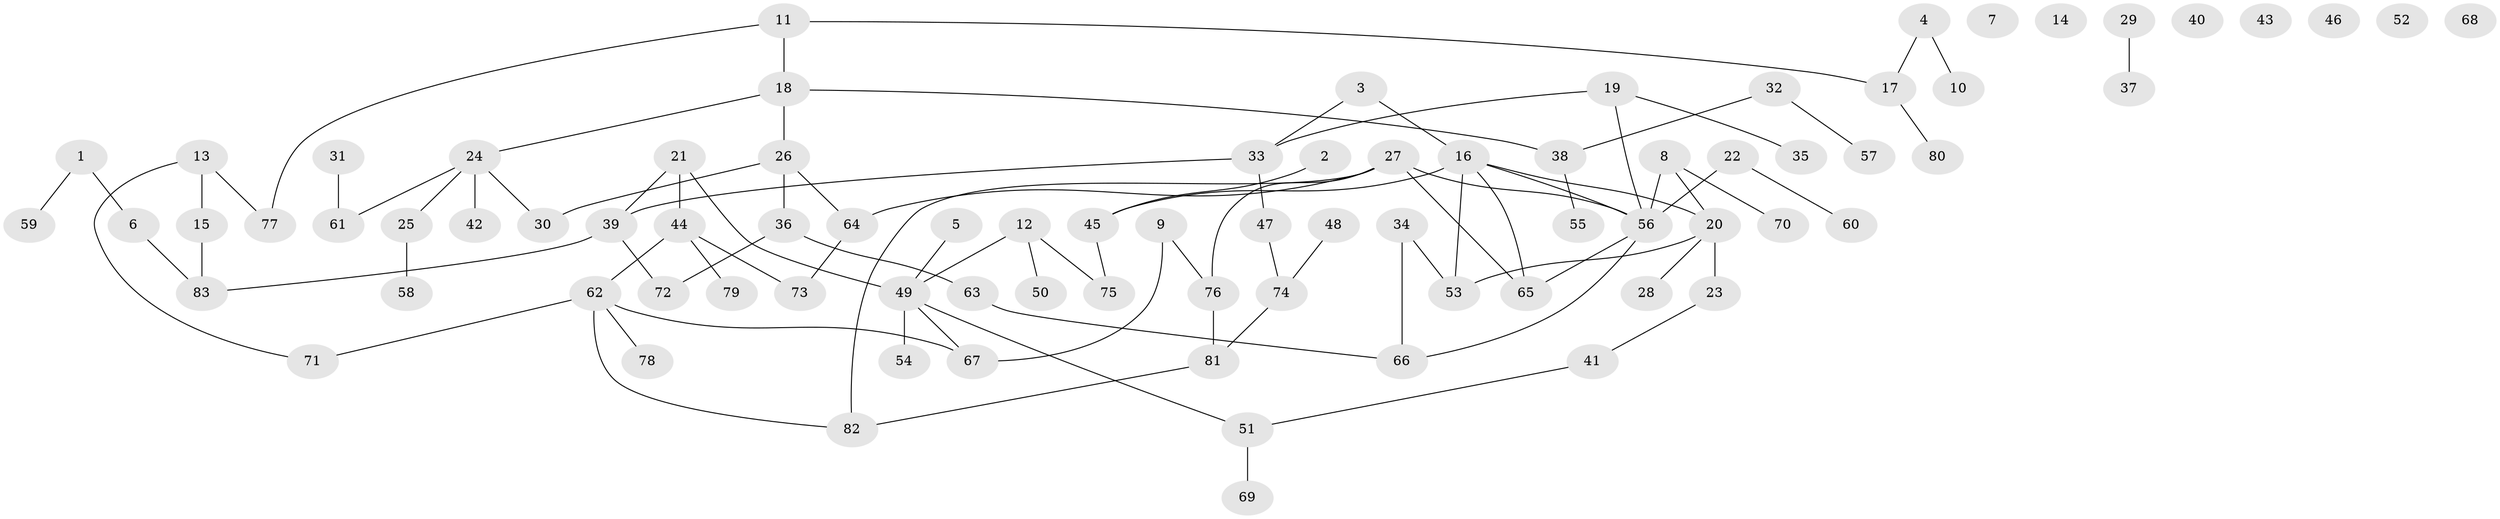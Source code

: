 // Generated by graph-tools (version 1.1) at 2025/00/03/09/25 03:00:41]
// undirected, 83 vertices, 93 edges
graph export_dot {
graph [start="1"]
  node [color=gray90,style=filled];
  1;
  2;
  3;
  4;
  5;
  6;
  7;
  8;
  9;
  10;
  11;
  12;
  13;
  14;
  15;
  16;
  17;
  18;
  19;
  20;
  21;
  22;
  23;
  24;
  25;
  26;
  27;
  28;
  29;
  30;
  31;
  32;
  33;
  34;
  35;
  36;
  37;
  38;
  39;
  40;
  41;
  42;
  43;
  44;
  45;
  46;
  47;
  48;
  49;
  50;
  51;
  52;
  53;
  54;
  55;
  56;
  57;
  58;
  59;
  60;
  61;
  62;
  63;
  64;
  65;
  66;
  67;
  68;
  69;
  70;
  71;
  72;
  73;
  74;
  75;
  76;
  77;
  78;
  79;
  80;
  81;
  82;
  83;
  1 -- 6;
  1 -- 59;
  2 -- 45;
  3 -- 16;
  3 -- 33;
  4 -- 10;
  4 -- 17;
  5 -- 49;
  6 -- 83;
  8 -- 20;
  8 -- 56;
  8 -- 70;
  9 -- 67;
  9 -- 76;
  11 -- 17;
  11 -- 18;
  11 -- 77;
  12 -- 49;
  12 -- 50;
  12 -- 75;
  13 -- 15;
  13 -- 71;
  13 -- 77;
  15 -- 83;
  16 -- 20;
  16 -- 45;
  16 -- 53;
  16 -- 56;
  16 -- 65;
  17 -- 80;
  18 -- 24;
  18 -- 26;
  18 -- 38;
  19 -- 33;
  19 -- 35;
  19 -- 56;
  20 -- 23;
  20 -- 28;
  20 -- 53;
  21 -- 39;
  21 -- 44;
  21 -- 49;
  22 -- 56;
  22 -- 60;
  23 -- 41;
  24 -- 25;
  24 -- 30;
  24 -- 42;
  24 -- 61;
  25 -- 58;
  26 -- 30;
  26 -- 36;
  26 -- 64;
  27 -- 56;
  27 -- 64;
  27 -- 65;
  27 -- 76;
  27 -- 82;
  29 -- 37;
  31 -- 61;
  32 -- 38;
  32 -- 57;
  33 -- 39;
  33 -- 47;
  34 -- 53;
  34 -- 66;
  36 -- 63;
  36 -- 72;
  38 -- 55;
  39 -- 72;
  39 -- 83;
  41 -- 51;
  44 -- 62;
  44 -- 73;
  44 -- 79;
  45 -- 75;
  47 -- 74;
  48 -- 74;
  49 -- 51;
  49 -- 54;
  49 -- 67;
  51 -- 69;
  56 -- 65;
  56 -- 66;
  62 -- 67;
  62 -- 71;
  62 -- 78;
  62 -- 82;
  63 -- 66;
  64 -- 73;
  74 -- 81;
  76 -- 81;
  81 -- 82;
}
